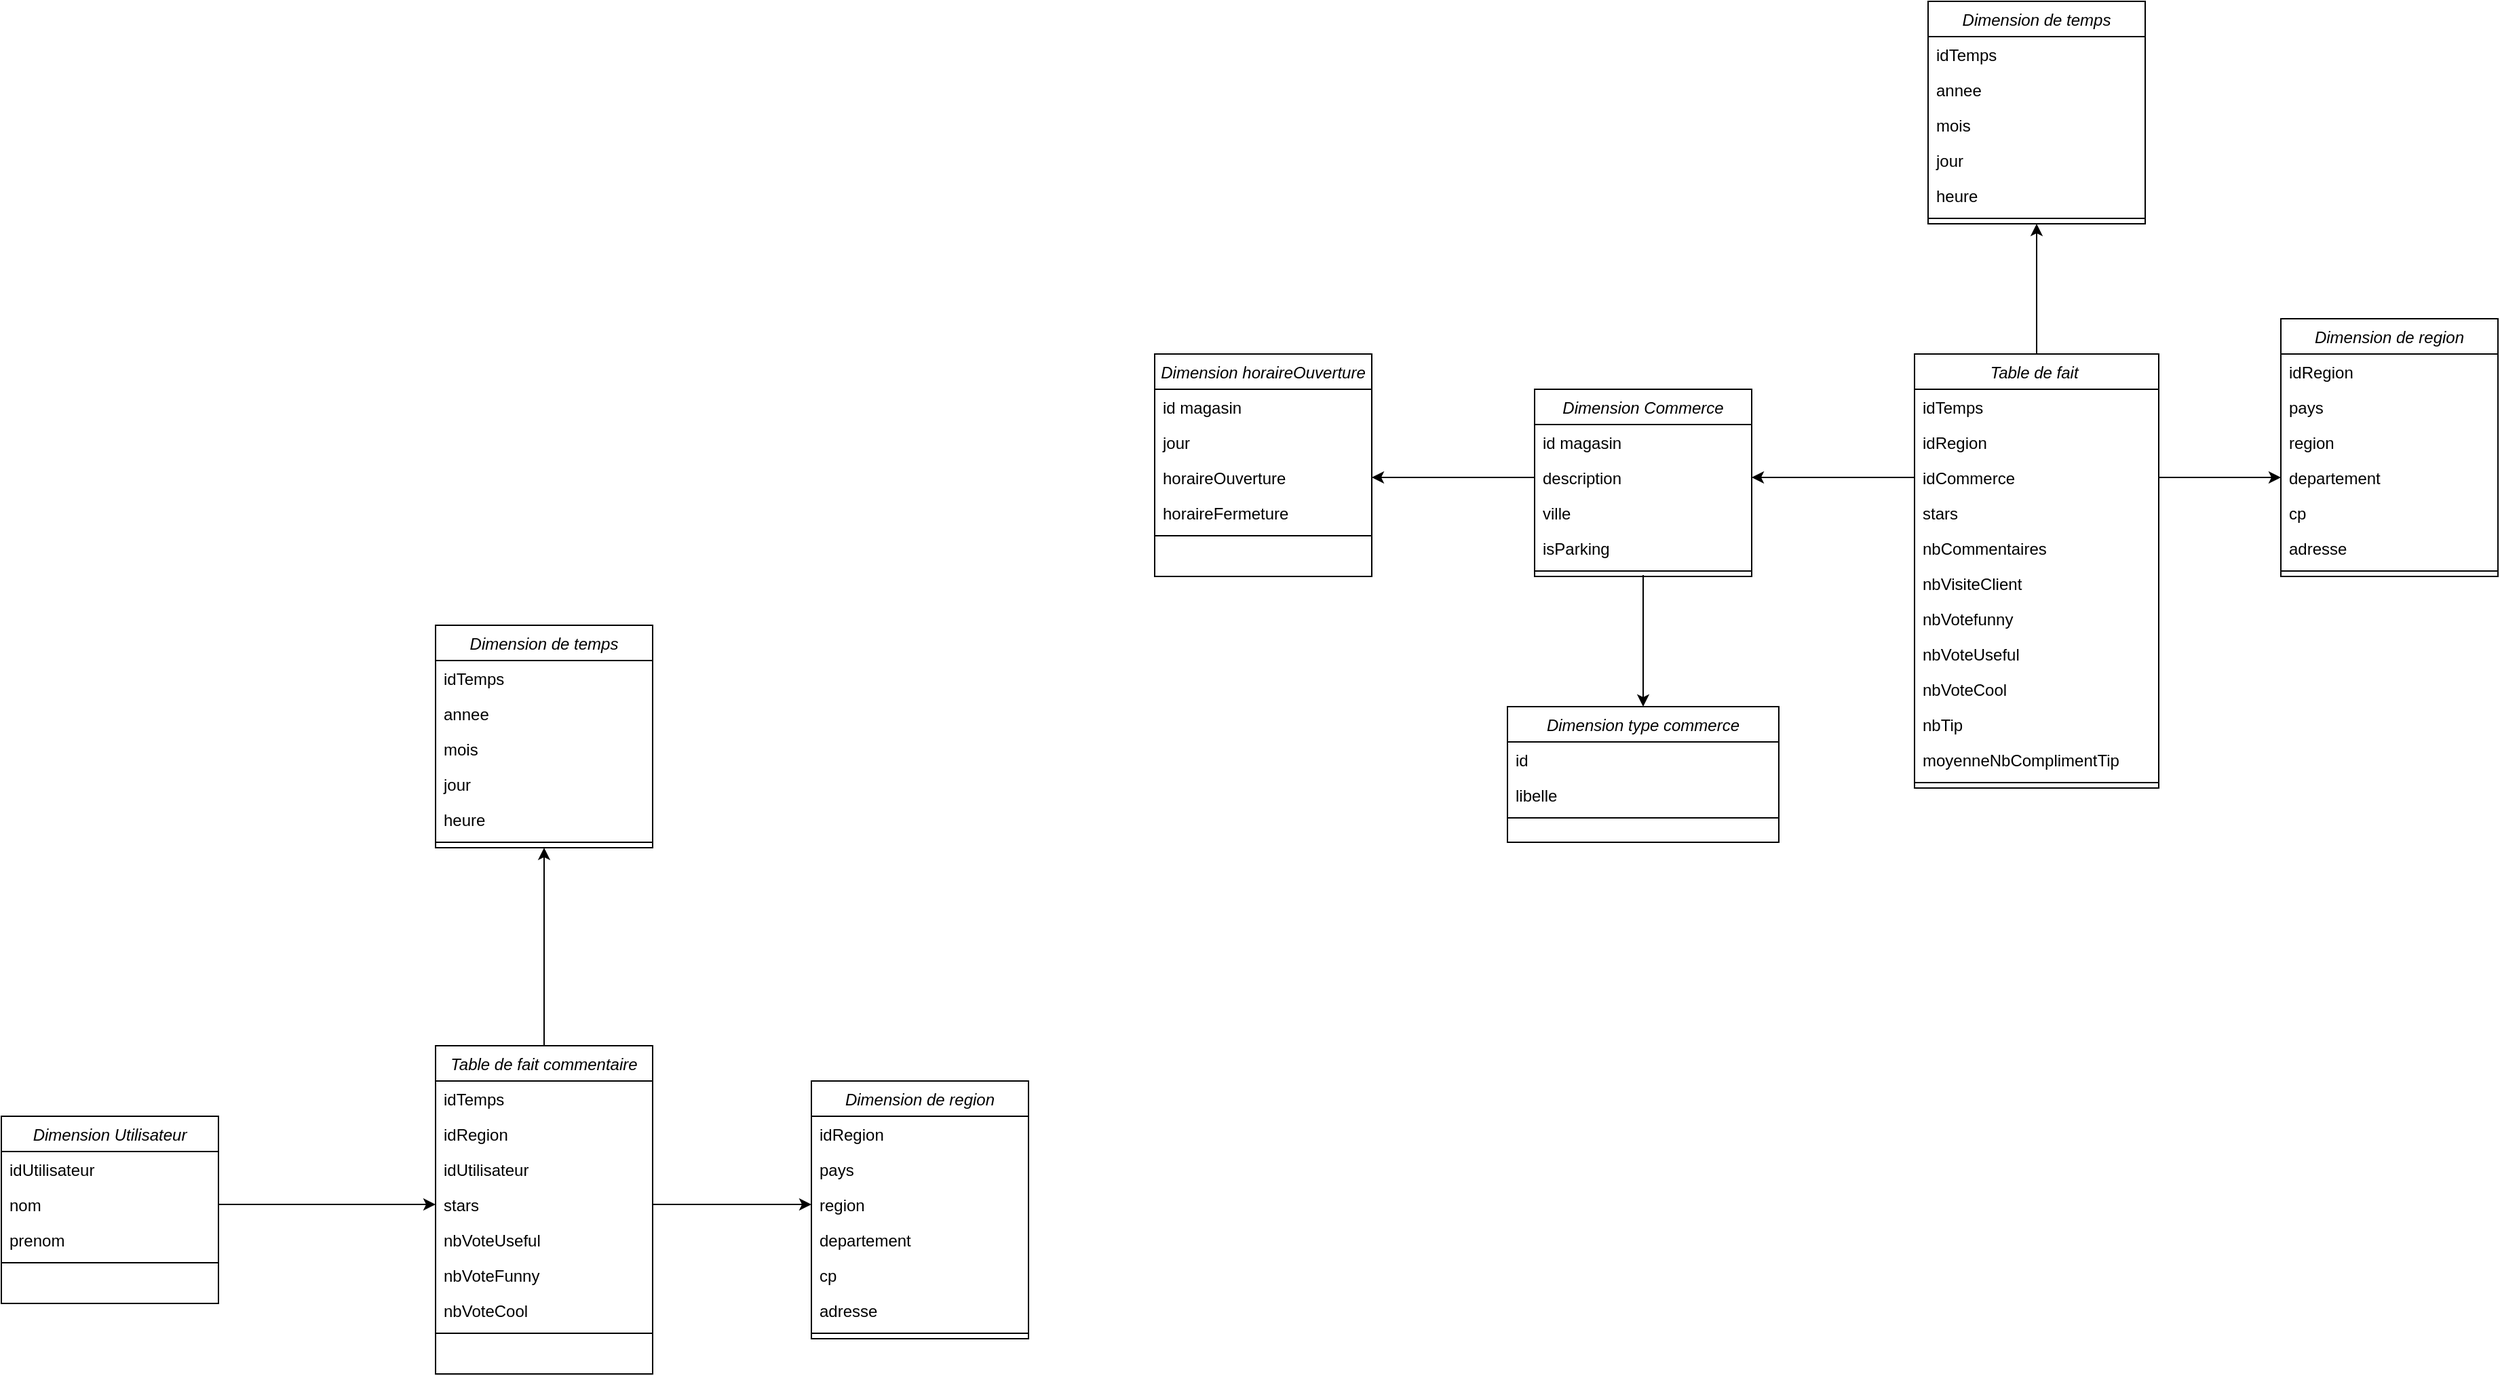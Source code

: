 <mxfile version="20.8.11" type="device"><diagram id="C5RBs43oDa-KdzZeNtuy" name="Page-1"><mxGraphModel dx="3550" dy="4341" grid="1" gridSize="10" guides="1" tooltips="1" connect="1" arrows="1" fold="1" page="1" pageScale="1" pageWidth="827" pageHeight="1169" math="0" shadow="0"><root><mxCell id="WIyWlLk6GJQsqaUBKTNV-0"/><mxCell id="WIyWlLk6GJQsqaUBKTNV-1" parent="WIyWlLk6GJQsqaUBKTNV-0"/><mxCell id="ObST_0vyNwNCB8erQZQ_-5" style="edgeStyle=orthogonalEdgeStyle;rounded=0;orthogonalLoop=1;jettySize=auto;html=1;exitX=0.5;exitY=0;exitDx=0;exitDy=0;entryX=0.5;entryY=1;entryDx=0;entryDy=0;" parent="WIyWlLk6GJQsqaUBKTNV-1" source="zkfFHV4jXpPFQw0GAbJ--0" target="h5ry5zxg0jGh0lzl_n9a-0" edge="1"><mxGeometry relative="1" as="geometry"/></mxCell><mxCell id="zkfFHV4jXpPFQw0GAbJ--0" value="Table de fait " style="swimlane;fontStyle=2;align=center;verticalAlign=top;childLayout=stackLayout;horizontal=1;startSize=26;horizontalStack=0;resizeParent=1;resizeLast=0;collapsible=1;marginBottom=0;rounded=0;shadow=0;strokeWidth=1;" parent="WIyWlLk6GJQsqaUBKTNV-1" vertex="1"><mxGeometry x="320" y="210" width="180" height="320" as="geometry"><mxRectangle x="230" y="140" width="160" height="26" as="alternateBounds"/></mxGeometry></mxCell><mxCell id="zkfFHV4jXpPFQw0GAbJ--1" value="idTemps" style="text;align=left;verticalAlign=top;spacingLeft=4;spacingRight=4;overflow=hidden;rotatable=0;points=[[0,0.5],[1,0.5]];portConstraint=eastwest;" parent="zkfFHV4jXpPFQw0GAbJ--0" vertex="1"><mxGeometry y="26" width="180" height="26" as="geometry"/></mxCell><mxCell id="zkfFHV4jXpPFQw0GAbJ--2" value="idRegion" style="text;align=left;verticalAlign=top;spacingLeft=4;spacingRight=4;overflow=hidden;rotatable=0;points=[[0,0.5],[1,0.5]];portConstraint=eastwest;rounded=0;shadow=0;html=0;" parent="zkfFHV4jXpPFQw0GAbJ--0" vertex="1"><mxGeometry y="52" width="180" height="26" as="geometry"/></mxCell><mxCell id="zkfFHV4jXpPFQw0GAbJ--3" value="idCommerce" style="text;align=left;verticalAlign=top;spacingLeft=4;spacingRight=4;overflow=hidden;rotatable=0;points=[[0,0.5],[1,0.5]];portConstraint=eastwest;rounded=0;shadow=0;html=0;" parent="zkfFHV4jXpPFQw0GAbJ--0" vertex="1"><mxGeometry y="78" width="180" height="26" as="geometry"/></mxCell><mxCell id="7zHSl7-BCnFAopYpIPPa-7" value="stars" style="text;align=left;verticalAlign=top;spacingLeft=4;spacingRight=4;overflow=hidden;rotatable=0;points=[[0,0.5],[1,0.5]];portConstraint=eastwest;rounded=0;shadow=0;html=0;" parent="zkfFHV4jXpPFQw0GAbJ--0" vertex="1"><mxGeometry y="104" width="180" height="26" as="geometry"/></mxCell><mxCell id="7zHSl7-BCnFAopYpIPPa-16" value="nbCommentaires" style="text;align=left;verticalAlign=top;spacingLeft=4;spacingRight=4;overflow=hidden;rotatable=0;points=[[0,0.5],[1,0.5]];portConstraint=eastwest;rounded=0;shadow=0;html=0;" parent="zkfFHV4jXpPFQw0GAbJ--0" vertex="1"><mxGeometry y="130" width="180" height="26" as="geometry"/></mxCell><mxCell id="ObST_0vyNwNCB8erQZQ_-0" value="nbVisiteClient" style="text;align=left;verticalAlign=top;spacingLeft=4;spacingRight=4;overflow=hidden;rotatable=0;points=[[0,0.5],[1,0.5]];portConstraint=eastwest;rounded=0;shadow=0;html=0;" parent="zkfFHV4jXpPFQw0GAbJ--0" vertex="1"><mxGeometry y="156" width="180" height="26" as="geometry"/></mxCell><mxCell id="ObST_0vyNwNCB8erQZQ_-28" value="nbVotefunny" style="text;align=left;verticalAlign=top;spacingLeft=4;spacingRight=4;overflow=hidden;rotatable=0;points=[[0,0.5],[1,0.5]];portConstraint=eastwest;rounded=0;shadow=0;html=0;" parent="zkfFHV4jXpPFQw0GAbJ--0" vertex="1"><mxGeometry y="182" width="180" height="26" as="geometry"/></mxCell><mxCell id="ObST_0vyNwNCB8erQZQ_-31" value="nbVoteUseful" style="text;align=left;verticalAlign=top;spacingLeft=4;spacingRight=4;overflow=hidden;rotatable=0;points=[[0,0.5],[1,0.5]];portConstraint=eastwest;rounded=0;shadow=0;html=0;" parent="zkfFHV4jXpPFQw0GAbJ--0" vertex="1"><mxGeometry y="208" width="180" height="26" as="geometry"/></mxCell><mxCell id="ObST_0vyNwNCB8erQZQ_-32" value="nbVoteCool" style="text;align=left;verticalAlign=top;spacingLeft=4;spacingRight=4;overflow=hidden;rotatable=0;points=[[0,0.5],[1,0.5]];portConstraint=eastwest;rounded=0;shadow=0;html=0;" parent="zkfFHV4jXpPFQw0GAbJ--0" vertex="1"><mxGeometry y="234" width="180" height="26" as="geometry"/></mxCell><mxCell id="ObST_0vyNwNCB8erQZQ_-29" value="nbTip" style="text;align=left;verticalAlign=top;spacingLeft=4;spacingRight=4;overflow=hidden;rotatable=0;points=[[0,0.5],[1,0.5]];portConstraint=eastwest;rounded=0;shadow=0;html=0;" parent="zkfFHV4jXpPFQw0GAbJ--0" vertex="1"><mxGeometry y="260" width="180" height="26" as="geometry"/></mxCell><mxCell id="ObST_0vyNwNCB8erQZQ_-30" value="moyenneNbComplimentTip&#10;" style="text;align=left;verticalAlign=top;spacingLeft=4;spacingRight=4;overflow=hidden;rotatable=0;points=[[0,0.5],[1,0.5]];portConstraint=eastwest;rounded=0;shadow=0;html=0;" parent="zkfFHV4jXpPFQw0GAbJ--0" vertex="1"><mxGeometry y="286" width="180" height="26" as="geometry"/></mxCell><mxCell id="zkfFHV4jXpPFQw0GAbJ--4" value="" style="line;html=1;strokeWidth=1;align=left;verticalAlign=middle;spacingTop=-1;spacingLeft=3;spacingRight=3;rotatable=0;labelPosition=right;points=[];portConstraint=eastwest;" parent="zkfFHV4jXpPFQw0GAbJ--0" vertex="1"><mxGeometry y="312" width="180" height="8" as="geometry"/></mxCell><mxCell id="h5ry5zxg0jGh0lzl_n9a-0" value="Dimension de temps" style="swimlane;fontStyle=2;align=center;verticalAlign=top;childLayout=stackLayout;horizontal=1;startSize=26;horizontalStack=0;resizeParent=1;resizeLast=0;collapsible=1;marginBottom=0;rounded=0;shadow=0;strokeWidth=1;" parent="WIyWlLk6GJQsqaUBKTNV-1" vertex="1"><mxGeometry x="330" y="-50" width="160" height="164" as="geometry"><mxRectangle x="230" y="140" width="160" height="26" as="alternateBounds"/></mxGeometry></mxCell><mxCell id="h5ry5zxg0jGh0lzl_n9a-1" value="idTemps" style="text;align=left;verticalAlign=top;spacingLeft=4;spacingRight=4;overflow=hidden;rotatable=0;points=[[0,0.5],[1,0.5]];portConstraint=eastwest;" parent="h5ry5zxg0jGh0lzl_n9a-0" vertex="1"><mxGeometry y="26" width="160" height="26" as="geometry"/></mxCell><mxCell id="h5ry5zxg0jGh0lzl_n9a-2" value="annee" style="text;align=left;verticalAlign=top;spacingLeft=4;spacingRight=4;overflow=hidden;rotatable=0;points=[[0,0.5],[1,0.5]];portConstraint=eastwest;rounded=0;shadow=0;html=0;" parent="h5ry5zxg0jGh0lzl_n9a-0" vertex="1"><mxGeometry y="52" width="160" height="26" as="geometry"/></mxCell><mxCell id="h5ry5zxg0jGh0lzl_n9a-6" value="mois" style="text;align=left;verticalAlign=top;spacingLeft=4;spacingRight=4;overflow=hidden;rotatable=0;points=[[0,0.5],[1,0.5]];portConstraint=eastwest;rounded=0;shadow=0;html=0;" parent="h5ry5zxg0jGh0lzl_n9a-0" vertex="1"><mxGeometry y="78" width="160" height="26" as="geometry"/></mxCell><mxCell id="h5ry5zxg0jGh0lzl_n9a-7" value="jour" style="text;align=left;verticalAlign=top;spacingLeft=4;spacingRight=4;overflow=hidden;rotatable=0;points=[[0,0.5],[1,0.5]];portConstraint=eastwest;rounded=0;shadow=0;html=0;" parent="h5ry5zxg0jGh0lzl_n9a-0" vertex="1"><mxGeometry y="104" width="160" height="26" as="geometry"/></mxCell><mxCell id="h5ry5zxg0jGh0lzl_n9a-8" value="heure" style="text;align=left;verticalAlign=top;spacingLeft=4;spacingRight=4;overflow=hidden;rotatable=0;points=[[0,0.5],[1,0.5]];portConstraint=eastwest;rounded=0;shadow=0;html=0;" parent="h5ry5zxg0jGh0lzl_n9a-0" vertex="1"><mxGeometry y="130" width="160" height="26" as="geometry"/></mxCell><mxCell id="h5ry5zxg0jGh0lzl_n9a-4" value="" style="line;html=1;strokeWidth=1;align=left;verticalAlign=middle;spacingTop=-1;spacingLeft=3;spacingRight=3;rotatable=0;labelPosition=right;points=[];portConstraint=eastwest;" parent="h5ry5zxg0jGh0lzl_n9a-0" vertex="1"><mxGeometry y="156" width="160" height="8" as="geometry"/></mxCell><mxCell id="h5ry5zxg0jGh0lzl_n9a-9" value="Dimension de region" style="swimlane;fontStyle=2;align=center;verticalAlign=top;childLayout=stackLayout;horizontal=1;startSize=26;horizontalStack=0;resizeParent=1;resizeLast=0;collapsible=1;marginBottom=0;rounded=0;shadow=0;strokeWidth=1;" parent="WIyWlLk6GJQsqaUBKTNV-1" vertex="1"><mxGeometry x="590" y="184" width="160" height="190" as="geometry"><mxRectangle x="230" y="140" width="160" height="26" as="alternateBounds"/></mxGeometry></mxCell><mxCell id="h5ry5zxg0jGh0lzl_n9a-10" value="idRegion" style="text;align=left;verticalAlign=top;spacingLeft=4;spacingRight=4;overflow=hidden;rotatable=0;points=[[0,0.5],[1,0.5]];portConstraint=eastwest;" parent="h5ry5zxg0jGh0lzl_n9a-9" vertex="1"><mxGeometry y="26" width="160" height="26" as="geometry"/></mxCell><mxCell id="h5ry5zxg0jGh0lzl_n9a-11" value="pays" style="text;align=left;verticalAlign=top;spacingLeft=4;spacingRight=4;overflow=hidden;rotatable=0;points=[[0,0.5],[1,0.5]];portConstraint=eastwest;rounded=0;shadow=0;html=0;" parent="h5ry5zxg0jGh0lzl_n9a-9" vertex="1"><mxGeometry y="52" width="160" height="26" as="geometry"/></mxCell><mxCell id="h5ry5zxg0jGh0lzl_n9a-12" value="region" style="text;align=left;verticalAlign=top;spacingLeft=4;spacingRight=4;overflow=hidden;rotatable=0;points=[[0,0.5],[1,0.5]];portConstraint=eastwest;rounded=0;shadow=0;html=0;" parent="h5ry5zxg0jGh0lzl_n9a-9" vertex="1"><mxGeometry y="78" width="160" height="26" as="geometry"/></mxCell><mxCell id="h5ry5zxg0jGh0lzl_n9a-16" value="departement" style="text;align=left;verticalAlign=top;spacingLeft=4;spacingRight=4;overflow=hidden;rotatable=0;points=[[0,0.5],[1,0.5]];portConstraint=eastwest;rounded=0;shadow=0;html=0;" parent="h5ry5zxg0jGh0lzl_n9a-9" vertex="1"><mxGeometry y="104" width="160" height="26" as="geometry"/></mxCell><mxCell id="h5ry5zxg0jGh0lzl_n9a-18" value="cp" style="text;align=left;verticalAlign=top;spacingLeft=4;spacingRight=4;overflow=hidden;rotatable=0;points=[[0,0.5],[1,0.5]];portConstraint=eastwest;rounded=0;shadow=0;html=0;" parent="h5ry5zxg0jGh0lzl_n9a-9" vertex="1"><mxGeometry y="130" width="160" height="26" as="geometry"/></mxCell><mxCell id="h5ry5zxg0jGh0lzl_n9a-17" value="adresse" style="text;align=left;verticalAlign=top;spacingLeft=4;spacingRight=4;overflow=hidden;rotatable=0;points=[[0,0.5],[1,0.5]];portConstraint=eastwest;rounded=0;shadow=0;html=0;" parent="h5ry5zxg0jGh0lzl_n9a-9" vertex="1"><mxGeometry y="156" width="160" height="26" as="geometry"/></mxCell><mxCell id="h5ry5zxg0jGh0lzl_n9a-15" value="" style="line;html=1;strokeWidth=1;align=left;verticalAlign=middle;spacingTop=-1;spacingLeft=3;spacingRight=3;rotatable=0;labelPosition=right;points=[];portConstraint=eastwest;" parent="h5ry5zxg0jGh0lzl_n9a-9" vertex="1"><mxGeometry y="182" width="160" height="8" as="geometry"/></mxCell><mxCell id="7zHSl7-BCnFAopYpIPPa-0" value="Dimension Commerce" style="swimlane;fontStyle=2;align=center;verticalAlign=top;childLayout=stackLayout;horizontal=1;startSize=26;horizontalStack=0;resizeParent=1;resizeLast=0;collapsible=1;marginBottom=0;rounded=0;shadow=0;strokeWidth=1;" parent="WIyWlLk6GJQsqaUBKTNV-1" vertex="1"><mxGeometry x="40" y="236" width="160" height="138" as="geometry"><mxRectangle x="230" y="140" width="160" height="26" as="alternateBounds"/></mxGeometry></mxCell><mxCell id="7zHSl7-BCnFAopYpIPPa-1" value="id magasin" style="text;align=left;verticalAlign=top;spacingLeft=4;spacingRight=4;overflow=hidden;rotatable=0;points=[[0,0.5],[1,0.5]];portConstraint=eastwest;" parent="7zHSl7-BCnFAopYpIPPa-0" vertex="1"><mxGeometry y="26" width="160" height="26" as="geometry"/></mxCell><mxCell id="7zHSl7-BCnFAopYpIPPa-5" value="description" style="text;align=left;verticalAlign=top;spacingLeft=4;spacingRight=4;overflow=hidden;rotatable=0;points=[[0,0.5],[1,0.5]];portConstraint=eastwest;" parent="7zHSl7-BCnFAopYpIPPa-0" vertex="1"><mxGeometry y="52" width="160" height="26" as="geometry"/></mxCell><mxCell id="7zHSl7-BCnFAopYpIPPa-6" value="ville" style="text;align=left;verticalAlign=top;spacingLeft=4;spacingRight=4;overflow=hidden;rotatable=0;points=[[0,0.5],[1,0.5]];portConstraint=eastwest;" parent="7zHSl7-BCnFAopYpIPPa-0" vertex="1"><mxGeometry y="78" width="160" height="26" as="geometry"/></mxCell><mxCell id="7zHSl7-BCnFAopYpIPPa-19" value="isParking" style="text;align=left;verticalAlign=top;spacingLeft=4;spacingRight=4;overflow=hidden;rotatable=0;points=[[0,0.5],[1,0.5]];portConstraint=eastwest;" parent="7zHSl7-BCnFAopYpIPPa-0" vertex="1"><mxGeometry y="104" width="160" height="26" as="geometry"/></mxCell><mxCell id="7zHSl7-BCnFAopYpIPPa-4" value="" style="line;html=1;strokeWidth=1;align=left;verticalAlign=middle;spacingTop=-1;spacingLeft=3;spacingRight=3;rotatable=0;labelPosition=right;points=[];portConstraint=eastwest;" parent="7zHSl7-BCnFAopYpIPPa-0" vertex="1"><mxGeometry y="130" width="160" height="8" as="geometry"/></mxCell><mxCell id="ObST_0vyNwNCB8erQZQ_-27" style="edgeStyle=orthogonalEdgeStyle;rounded=0;orthogonalLoop=1;jettySize=auto;html=1;exitX=0.5;exitY=0.875;exitDx=0;exitDy=0;entryX=0.5;entryY=0;entryDx=0;entryDy=0;exitPerimeter=0;" parent="WIyWlLk6GJQsqaUBKTNV-1" source="7zHSl7-BCnFAopYpIPPa-4" target="ObST_0vyNwNCB8erQZQ_-20" edge="1"><mxGeometry relative="1" as="geometry"/></mxCell><mxCell id="7zHSl7-BCnFAopYpIPPa-20" value="Dimension horaireOuverture" style="swimlane;fontStyle=2;align=center;verticalAlign=top;childLayout=stackLayout;horizontal=1;startSize=26;horizontalStack=0;resizeParent=1;resizeLast=0;collapsible=1;marginBottom=0;rounded=0;shadow=0;strokeWidth=1;" parent="WIyWlLk6GJQsqaUBKTNV-1" vertex="1"><mxGeometry x="-240" y="210" width="160" height="164" as="geometry"><mxRectangle x="230" y="140" width="160" height="26" as="alternateBounds"/></mxGeometry></mxCell><mxCell id="7zHSl7-BCnFAopYpIPPa-21" value="id magasin" style="text;align=left;verticalAlign=top;spacingLeft=4;spacingRight=4;overflow=hidden;rotatable=0;points=[[0,0.5],[1,0.5]];portConstraint=eastwest;" parent="7zHSl7-BCnFAopYpIPPa-20" vertex="1"><mxGeometry y="26" width="160" height="26" as="geometry"/></mxCell><mxCell id="7zHSl7-BCnFAopYpIPPa-22" value="jour" style="text;align=left;verticalAlign=top;spacingLeft=4;spacingRight=4;overflow=hidden;rotatable=0;points=[[0,0.5],[1,0.5]];portConstraint=eastwest;" parent="7zHSl7-BCnFAopYpIPPa-20" vertex="1"><mxGeometry y="52" width="160" height="26" as="geometry"/></mxCell><mxCell id="7zHSl7-BCnFAopYpIPPa-23" value="horaireOuverture" style="text;align=left;verticalAlign=top;spacingLeft=4;spacingRight=4;overflow=hidden;rotatable=0;points=[[0,0.5],[1,0.5]];portConstraint=eastwest;" parent="7zHSl7-BCnFAopYpIPPa-20" vertex="1"><mxGeometry y="78" width="160" height="26" as="geometry"/></mxCell><mxCell id="7zHSl7-BCnFAopYpIPPa-26" value="horaireFermeture" style="text;align=left;verticalAlign=top;spacingLeft=4;spacingRight=4;overflow=hidden;rotatable=0;points=[[0,0.5],[1,0.5]];portConstraint=eastwest;" parent="7zHSl7-BCnFAopYpIPPa-20" vertex="1"><mxGeometry y="104" width="160" height="26" as="geometry"/></mxCell><mxCell id="7zHSl7-BCnFAopYpIPPa-25" value="" style="line;html=1;strokeWidth=1;align=left;verticalAlign=middle;spacingTop=-1;spacingLeft=3;spacingRight=3;rotatable=0;labelPosition=right;points=[];portConstraint=eastwest;" parent="7zHSl7-BCnFAopYpIPPa-20" vertex="1"><mxGeometry y="130" width="160" height="8" as="geometry"/></mxCell><mxCell id="7zHSl7-BCnFAopYpIPPa-27" value="Table de fait commentaire" style="swimlane;fontStyle=2;align=center;verticalAlign=top;childLayout=stackLayout;horizontal=1;startSize=26;horizontalStack=0;resizeParent=1;resizeLast=0;collapsible=1;marginBottom=0;rounded=0;shadow=0;strokeWidth=1;" parent="WIyWlLk6GJQsqaUBKTNV-1" vertex="1"><mxGeometry x="-770" y="720" width="160" height="242" as="geometry"><mxRectangle x="230" y="140" width="160" height="26" as="alternateBounds"/></mxGeometry></mxCell><mxCell id="7zHSl7-BCnFAopYpIPPa-28" value="idTemps" style="text;align=left;verticalAlign=top;spacingLeft=4;spacingRight=4;overflow=hidden;rotatable=0;points=[[0,0.5],[1,0.5]];portConstraint=eastwest;" parent="7zHSl7-BCnFAopYpIPPa-27" vertex="1"><mxGeometry y="26" width="160" height="26" as="geometry"/></mxCell><mxCell id="7zHSl7-BCnFAopYpIPPa-29" value="idRegion" style="text;align=left;verticalAlign=top;spacingLeft=4;spacingRight=4;overflow=hidden;rotatable=0;points=[[0,0.5],[1,0.5]];portConstraint=eastwest;rounded=0;shadow=0;html=0;" parent="7zHSl7-BCnFAopYpIPPa-27" vertex="1"><mxGeometry y="52" width="160" height="26" as="geometry"/></mxCell><mxCell id="7zHSl7-BCnFAopYpIPPa-30" value="idUtilisateur" style="text;align=left;verticalAlign=top;spacingLeft=4;spacingRight=4;overflow=hidden;rotatable=0;points=[[0,0.5],[1,0.5]];portConstraint=eastwest;rounded=0;shadow=0;html=0;" parent="7zHSl7-BCnFAopYpIPPa-27" vertex="1"><mxGeometry y="78" width="160" height="26" as="geometry"/></mxCell><mxCell id="7zHSl7-BCnFAopYpIPPa-31" value="stars" style="text;align=left;verticalAlign=top;spacingLeft=4;spacingRight=4;overflow=hidden;rotatable=0;points=[[0,0.5],[1,0.5]];portConstraint=eastwest;rounded=0;shadow=0;html=0;" parent="7zHSl7-BCnFAopYpIPPa-27" vertex="1"><mxGeometry y="104" width="160" height="26" as="geometry"/></mxCell><mxCell id="7zHSl7-BCnFAopYpIPPa-33" value="nbVoteUseful" style="text;align=left;verticalAlign=top;spacingLeft=4;spacingRight=4;overflow=hidden;rotatable=0;points=[[0,0.5],[1,0.5]];portConstraint=eastwest;rounded=0;shadow=0;html=0;" parent="7zHSl7-BCnFAopYpIPPa-27" vertex="1"><mxGeometry y="130" width="160" height="26" as="geometry"/></mxCell><mxCell id="7zHSl7-BCnFAopYpIPPa-34" value="nbVoteFunny" style="text;align=left;verticalAlign=top;spacingLeft=4;spacingRight=4;overflow=hidden;rotatable=0;points=[[0,0.5],[1,0.5]];portConstraint=eastwest;rounded=0;shadow=0;html=0;" parent="7zHSl7-BCnFAopYpIPPa-27" vertex="1"><mxGeometry y="156" width="160" height="26" as="geometry"/></mxCell><mxCell id="7zHSl7-BCnFAopYpIPPa-35" value="nbVoteCool" style="text;align=left;verticalAlign=top;spacingLeft=4;spacingRight=4;overflow=hidden;rotatable=0;points=[[0,0.5],[1,0.5]];portConstraint=eastwest;rounded=0;shadow=0;html=0;" parent="7zHSl7-BCnFAopYpIPPa-27" vertex="1"><mxGeometry y="182" width="160" height="26" as="geometry"/></mxCell><mxCell id="7zHSl7-BCnFAopYpIPPa-36" value="" style="line;html=1;strokeWidth=1;align=left;verticalAlign=middle;spacingTop=-1;spacingLeft=3;spacingRight=3;rotatable=0;labelPosition=right;points=[];portConstraint=eastwest;" parent="7zHSl7-BCnFAopYpIPPa-27" vertex="1"><mxGeometry y="208" width="160" height="8" as="geometry"/></mxCell><mxCell id="7zHSl7-BCnFAopYpIPPa-37" value="Dimension de temps" style="swimlane;fontStyle=2;align=center;verticalAlign=top;childLayout=stackLayout;horizontal=1;startSize=26;horizontalStack=0;resizeParent=1;resizeLast=0;collapsible=1;marginBottom=0;rounded=0;shadow=0;strokeWidth=1;" parent="WIyWlLk6GJQsqaUBKTNV-1" vertex="1"><mxGeometry x="-770" y="410" width="160" height="164" as="geometry"><mxRectangle x="230" y="140" width="160" height="26" as="alternateBounds"/></mxGeometry></mxCell><mxCell id="7zHSl7-BCnFAopYpIPPa-38" value="idTemps" style="text;align=left;verticalAlign=top;spacingLeft=4;spacingRight=4;overflow=hidden;rotatable=0;points=[[0,0.5],[1,0.5]];portConstraint=eastwest;" parent="7zHSl7-BCnFAopYpIPPa-37" vertex="1"><mxGeometry y="26" width="160" height="26" as="geometry"/></mxCell><mxCell id="7zHSl7-BCnFAopYpIPPa-39" value="annee" style="text;align=left;verticalAlign=top;spacingLeft=4;spacingRight=4;overflow=hidden;rotatable=0;points=[[0,0.5],[1,0.5]];portConstraint=eastwest;rounded=0;shadow=0;html=0;" parent="7zHSl7-BCnFAopYpIPPa-37" vertex="1"><mxGeometry y="52" width="160" height="26" as="geometry"/></mxCell><mxCell id="7zHSl7-BCnFAopYpIPPa-40" value="mois" style="text;align=left;verticalAlign=top;spacingLeft=4;spacingRight=4;overflow=hidden;rotatable=0;points=[[0,0.5],[1,0.5]];portConstraint=eastwest;rounded=0;shadow=0;html=0;" parent="7zHSl7-BCnFAopYpIPPa-37" vertex="1"><mxGeometry y="78" width="160" height="26" as="geometry"/></mxCell><mxCell id="7zHSl7-BCnFAopYpIPPa-41" value="jour" style="text;align=left;verticalAlign=top;spacingLeft=4;spacingRight=4;overflow=hidden;rotatable=0;points=[[0,0.5],[1,0.5]];portConstraint=eastwest;rounded=0;shadow=0;html=0;" parent="7zHSl7-BCnFAopYpIPPa-37" vertex="1"><mxGeometry y="104" width="160" height="26" as="geometry"/></mxCell><mxCell id="7zHSl7-BCnFAopYpIPPa-42" value="heure" style="text;align=left;verticalAlign=top;spacingLeft=4;spacingRight=4;overflow=hidden;rotatable=0;points=[[0,0.5],[1,0.5]];portConstraint=eastwest;rounded=0;shadow=0;html=0;" parent="7zHSl7-BCnFAopYpIPPa-37" vertex="1"><mxGeometry y="130" width="160" height="26" as="geometry"/></mxCell><mxCell id="7zHSl7-BCnFAopYpIPPa-43" value="" style="line;html=1;strokeWidth=1;align=left;verticalAlign=middle;spacingTop=-1;spacingLeft=3;spacingRight=3;rotatable=0;labelPosition=right;points=[];portConstraint=eastwest;" parent="7zHSl7-BCnFAopYpIPPa-37" vertex="1"><mxGeometry y="156" width="160" height="8" as="geometry"/></mxCell><mxCell id="7zHSl7-BCnFAopYpIPPa-44" value="Dimension de region" style="swimlane;fontStyle=2;align=center;verticalAlign=top;childLayout=stackLayout;horizontal=1;startSize=26;horizontalStack=0;resizeParent=1;resizeLast=0;collapsible=1;marginBottom=0;rounded=0;shadow=0;strokeWidth=1;" parent="WIyWlLk6GJQsqaUBKTNV-1" vertex="1"><mxGeometry x="-493" y="746" width="160" height="190" as="geometry"><mxRectangle x="230" y="140" width="160" height="26" as="alternateBounds"/></mxGeometry></mxCell><mxCell id="7zHSl7-BCnFAopYpIPPa-45" value="idRegion" style="text;align=left;verticalAlign=top;spacingLeft=4;spacingRight=4;overflow=hidden;rotatable=0;points=[[0,0.5],[1,0.5]];portConstraint=eastwest;" parent="7zHSl7-BCnFAopYpIPPa-44" vertex="1"><mxGeometry y="26" width="160" height="26" as="geometry"/></mxCell><mxCell id="7zHSl7-BCnFAopYpIPPa-46" value="pays" style="text;align=left;verticalAlign=top;spacingLeft=4;spacingRight=4;overflow=hidden;rotatable=0;points=[[0,0.5],[1,0.5]];portConstraint=eastwest;rounded=0;shadow=0;html=0;" parent="7zHSl7-BCnFAopYpIPPa-44" vertex="1"><mxGeometry y="52" width="160" height="26" as="geometry"/></mxCell><mxCell id="7zHSl7-BCnFAopYpIPPa-47" value="region" style="text;align=left;verticalAlign=top;spacingLeft=4;spacingRight=4;overflow=hidden;rotatable=0;points=[[0,0.5],[1,0.5]];portConstraint=eastwest;rounded=0;shadow=0;html=0;" parent="7zHSl7-BCnFAopYpIPPa-44" vertex="1"><mxGeometry y="78" width="160" height="26" as="geometry"/></mxCell><mxCell id="7zHSl7-BCnFAopYpIPPa-48" value="departement" style="text;align=left;verticalAlign=top;spacingLeft=4;spacingRight=4;overflow=hidden;rotatable=0;points=[[0,0.5],[1,0.5]];portConstraint=eastwest;rounded=0;shadow=0;html=0;" parent="7zHSl7-BCnFAopYpIPPa-44" vertex="1"><mxGeometry y="104" width="160" height="26" as="geometry"/></mxCell><mxCell id="7zHSl7-BCnFAopYpIPPa-49" value="cp" style="text;align=left;verticalAlign=top;spacingLeft=4;spacingRight=4;overflow=hidden;rotatable=0;points=[[0,0.5],[1,0.5]];portConstraint=eastwest;rounded=0;shadow=0;html=0;" parent="7zHSl7-BCnFAopYpIPPa-44" vertex="1"><mxGeometry y="130" width="160" height="26" as="geometry"/></mxCell><mxCell id="7zHSl7-BCnFAopYpIPPa-50" value="adresse" style="text;align=left;verticalAlign=top;spacingLeft=4;spacingRight=4;overflow=hidden;rotatable=0;points=[[0,0.5],[1,0.5]];portConstraint=eastwest;rounded=0;shadow=0;html=0;" parent="7zHSl7-BCnFAopYpIPPa-44" vertex="1"><mxGeometry y="156" width="160" height="26" as="geometry"/></mxCell><mxCell id="7zHSl7-BCnFAopYpIPPa-51" value="" style="line;html=1;strokeWidth=1;align=left;verticalAlign=middle;spacingTop=-1;spacingLeft=3;spacingRight=3;rotatable=0;labelPosition=right;points=[];portConstraint=eastwest;" parent="7zHSl7-BCnFAopYpIPPa-44" vertex="1"><mxGeometry y="182" width="160" height="8" as="geometry"/></mxCell><mxCell id="7zHSl7-BCnFAopYpIPPa-52" value="Dimension Utilisateur" style="swimlane;fontStyle=2;align=center;verticalAlign=top;childLayout=stackLayout;horizontal=1;startSize=26;horizontalStack=0;resizeParent=1;resizeLast=0;collapsible=1;marginBottom=0;rounded=0;shadow=0;strokeWidth=1;" parent="WIyWlLk6GJQsqaUBKTNV-1" vertex="1"><mxGeometry x="-1090" y="772" width="160" height="138" as="geometry"><mxRectangle x="230" y="140" width="160" height="26" as="alternateBounds"/></mxGeometry></mxCell><mxCell id="7zHSl7-BCnFAopYpIPPa-53" value="idUtilisateur" style="text;align=left;verticalAlign=top;spacingLeft=4;spacingRight=4;overflow=hidden;rotatable=0;points=[[0,0.5],[1,0.5]];portConstraint=eastwest;" parent="7zHSl7-BCnFAopYpIPPa-52" vertex="1"><mxGeometry y="26" width="160" height="26" as="geometry"/></mxCell><mxCell id="7zHSl7-BCnFAopYpIPPa-54" value="nom" style="text;align=left;verticalAlign=top;spacingLeft=4;spacingRight=4;overflow=hidden;rotatable=0;points=[[0,0.5],[1,0.5]];portConstraint=eastwest;" parent="7zHSl7-BCnFAopYpIPPa-52" vertex="1"><mxGeometry y="52" width="160" height="26" as="geometry"/></mxCell><mxCell id="7zHSl7-BCnFAopYpIPPa-55" value="prenom" style="text;align=left;verticalAlign=top;spacingLeft=4;spacingRight=4;overflow=hidden;rotatable=0;points=[[0,0.5],[1,0.5]];portConstraint=eastwest;" parent="7zHSl7-BCnFAopYpIPPa-52" vertex="1"><mxGeometry y="78" width="160" height="26" as="geometry"/></mxCell><mxCell id="7zHSl7-BCnFAopYpIPPa-57" value="" style="line;html=1;strokeWidth=1;align=left;verticalAlign=middle;spacingTop=-1;spacingLeft=3;spacingRight=3;rotatable=0;labelPosition=right;points=[];portConstraint=eastwest;" parent="7zHSl7-BCnFAopYpIPPa-52" vertex="1"><mxGeometry y="104" width="160" height="8" as="geometry"/></mxCell><mxCell id="ObST_0vyNwNCB8erQZQ_-3" style="edgeStyle=orthogonalEdgeStyle;rounded=0;orthogonalLoop=1;jettySize=auto;html=1;exitX=0;exitY=0.5;exitDx=0;exitDy=0;entryX=1;entryY=0.5;entryDx=0;entryDy=0;" parent="WIyWlLk6GJQsqaUBKTNV-1" source="zkfFHV4jXpPFQw0GAbJ--3" target="7zHSl7-BCnFAopYpIPPa-5" edge="1"><mxGeometry relative="1" as="geometry"/></mxCell><mxCell id="ObST_0vyNwNCB8erQZQ_-4" style="edgeStyle=orthogonalEdgeStyle;rounded=0;orthogonalLoop=1;jettySize=auto;html=1;exitX=0;exitY=0.5;exitDx=0;exitDy=0;entryX=1;entryY=0.5;entryDx=0;entryDy=0;" parent="WIyWlLk6GJQsqaUBKTNV-1" source="7zHSl7-BCnFAopYpIPPa-5" target="7zHSl7-BCnFAopYpIPPa-23" edge="1"><mxGeometry relative="1" as="geometry"/></mxCell><mxCell id="ObST_0vyNwNCB8erQZQ_-6" style="edgeStyle=orthogonalEdgeStyle;rounded=0;orthogonalLoop=1;jettySize=auto;html=1;exitX=1;exitY=0.5;exitDx=0;exitDy=0;entryX=0;entryY=0.5;entryDx=0;entryDy=0;" parent="WIyWlLk6GJQsqaUBKTNV-1" source="zkfFHV4jXpPFQw0GAbJ--3" target="h5ry5zxg0jGh0lzl_n9a-16" edge="1"><mxGeometry relative="1" as="geometry"/></mxCell><mxCell id="ObST_0vyNwNCB8erQZQ_-20" value="Dimension type commerce" style="swimlane;fontStyle=2;align=center;verticalAlign=top;childLayout=stackLayout;horizontal=1;startSize=26;horizontalStack=0;resizeParent=1;resizeLast=0;collapsible=1;marginBottom=0;rounded=0;shadow=0;strokeWidth=1;" parent="WIyWlLk6GJQsqaUBKTNV-1" vertex="1"><mxGeometry x="20" y="470" width="200" height="100" as="geometry"><mxRectangle x="230" y="140" width="160" height="26" as="alternateBounds"/></mxGeometry></mxCell><mxCell id="ObST_0vyNwNCB8erQZQ_-21" value="id" style="text;align=left;verticalAlign=top;spacingLeft=4;spacingRight=4;overflow=hidden;rotatable=0;points=[[0,0.5],[1,0.5]];portConstraint=eastwest;" parent="ObST_0vyNwNCB8erQZQ_-20" vertex="1"><mxGeometry y="26" width="200" height="26" as="geometry"/></mxCell><mxCell id="ObST_0vyNwNCB8erQZQ_-22" value="libelle" style="text;align=left;verticalAlign=top;spacingLeft=4;spacingRight=4;overflow=hidden;rotatable=0;points=[[0,0.5],[1,0.5]];portConstraint=eastwest;" parent="ObST_0vyNwNCB8erQZQ_-20" vertex="1"><mxGeometry y="52" width="200" height="26" as="geometry"/></mxCell><mxCell id="ObST_0vyNwNCB8erQZQ_-23" value="" style="line;html=1;strokeWidth=1;align=left;verticalAlign=middle;spacingTop=-1;spacingLeft=3;spacingRight=3;rotatable=0;labelPosition=right;points=[];portConstraint=eastwest;" parent="ObST_0vyNwNCB8erQZQ_-20" vertex="1"><mxGeometry y="78" width="200" height="8" as="geometry"/></mxCell><mxCell id="ObST_0vyNwNCB8erQZQ_-33" value="" style="endArrow=classic;html=1;rounded=0;entryX=0.5;entryY=1;entryDx=0;entryDy=0;exitX=0.5;exitY=0;exitDx=0;exitDy=0;" parent="WIyWlLk6GJQsqaUBKTNV-1" source="7zHSl7-BCnFAopYpIPPa-27" target="7zHSl7-BCnFAopYpIPPa-37" edge="1"><mxGeometry width="50" height="50" relative="1" as="geometry"><mxPoint x="-300" y="720" as="sourcePoint"/><mxPoint x="-250" y="670" as="targetPoint"/></mxGeometry></mxCell><mxCell id="ObST_0vyNwNCB8erQZQ_-34" value="" style="endArrow=classic;html=1;rounded=0;entryX=0;entryY=0.5;entryDx=0;entryDy=0;exitX=1;exitY=0.5;exitDx=0;exitDy=0;" parent="WIyWlLk6GJQsqaUBKTNV-1" source="7zHSl7-BCnFAopYpIPPa-31" target="7zHSl7-BCnFAopYpIPPa-47" edge="1"><mxGeometry width="50" height="50" relative="1" as="geometry"><mxPoint x="-300" y="720" as="sourcePoint"/><mxPoint x="-250" y="670" as="targetPoint"/></mxGeometry></mxCell><mxCell id="ObST_0vyNwNCB8erQZQ_-35" value="" style="endArrow=classic;html=1;rounded=0;exitX=1;exitY=0.5;exitDx=0;exitDy=0;entryX=0;entryY=0.5;entryDx=0;entryDy=0;" parent="WIyWlLk6GJQsqaUBKTNV-1" source="7zHSl7-BCnFAopYpIPPa-54" target="7zHSl7-BCnFAopYpIPPa-31" edge="1"><mxGeometry width="50" height="50" relative="1" as="geometry"><mxPoint x="-300" y="720" as="sourcePoint"/><mxPoint x="-250" y="670" as="targetPoint"/></mxGeometry></mxCell></root></mxGraphModel></diagram></mxfile>